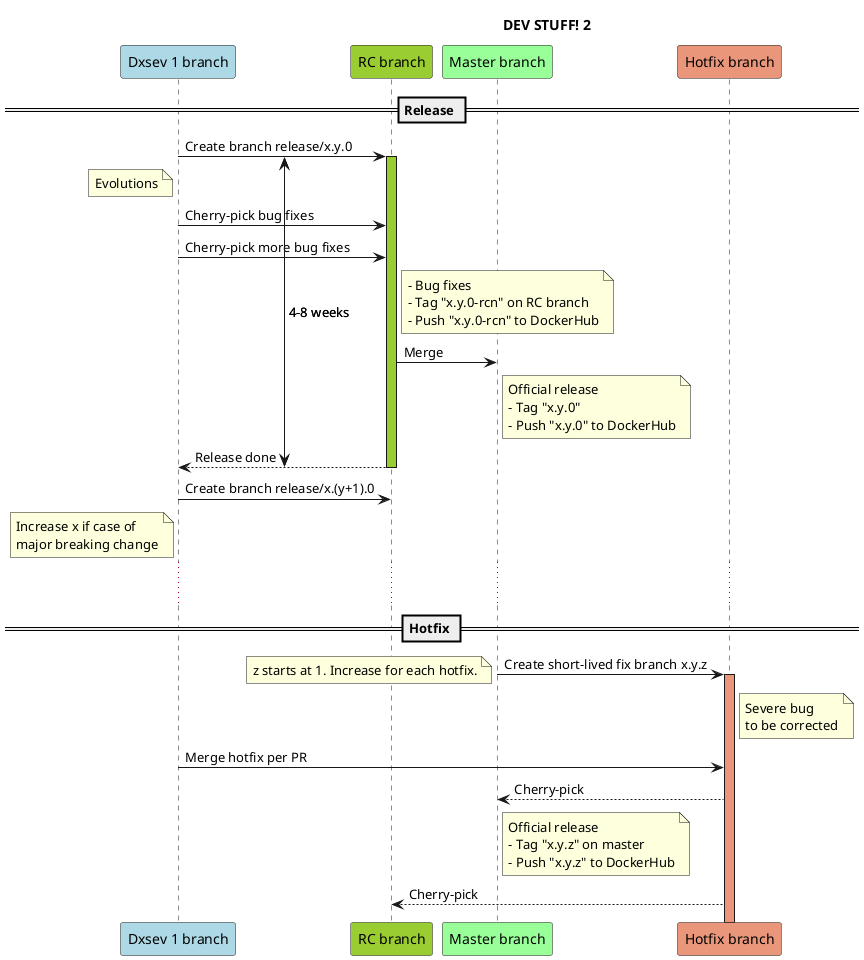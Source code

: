 @startuml
!pragma teoz true

== Release ==
participant "Dxsev 1 branch" as devbranch order 10 #LightBlue
participant "RC branch" as rcbranch order 20 #YellowGreen
participant "Master branch" as master order 30 #99FF99
participant "Hotfix branch" as hotbranch order 40 #DarkSalmon

{startrc} devbranch -> rcbranch ++ #YellowGreen: Create branch release/x.y.0

title DEV STUFF! 2

note left of devbranch
  Evolutions
end note


rcbranch <- devbranch: Cherry-pick bug fixes
rcbranch <- devbranch: Cherry-pick more bug fixes


note right of rcbranch
  - Bug fixes
  - Tag "x.y.0-rcn" on RC branch
  - Push "x.y.0-rcn" to DockerHub
end note


rcbranch -> master: Merge
note right of master
    Official release
    - Tag "x.y.0"
    - Push "x.y.0" to DockerHub
end note

{endrc} rcbranch --> devbranch --: Release done

devbranch -> rcbranch: Create branch release/x.(y+1).0
note left of devbranch
  Increase x if case of
  major breaking change
end note


... ...
{startrc} <-> {endrc}: 4-8 weeks

== Hotfix ==

master -> hotbranch ++ #DarkSalmon: Create short-lived fix branch x.y.z
note left
z starts at 1. Increase for each hotfix.
end note

note right of hotbranch
    Severe bug
    to be corrected
end note
hotbranch <- devbranch --: Merge hotfix per PR
hotbranch --> master: Cherry-pick
note right of master
    Official release
    - Tag "x.y.z" on master
    - Push "x.y.z" to DockerHub
end note
hotbranch --> rcbranch: Cherry-pick

@enduml
